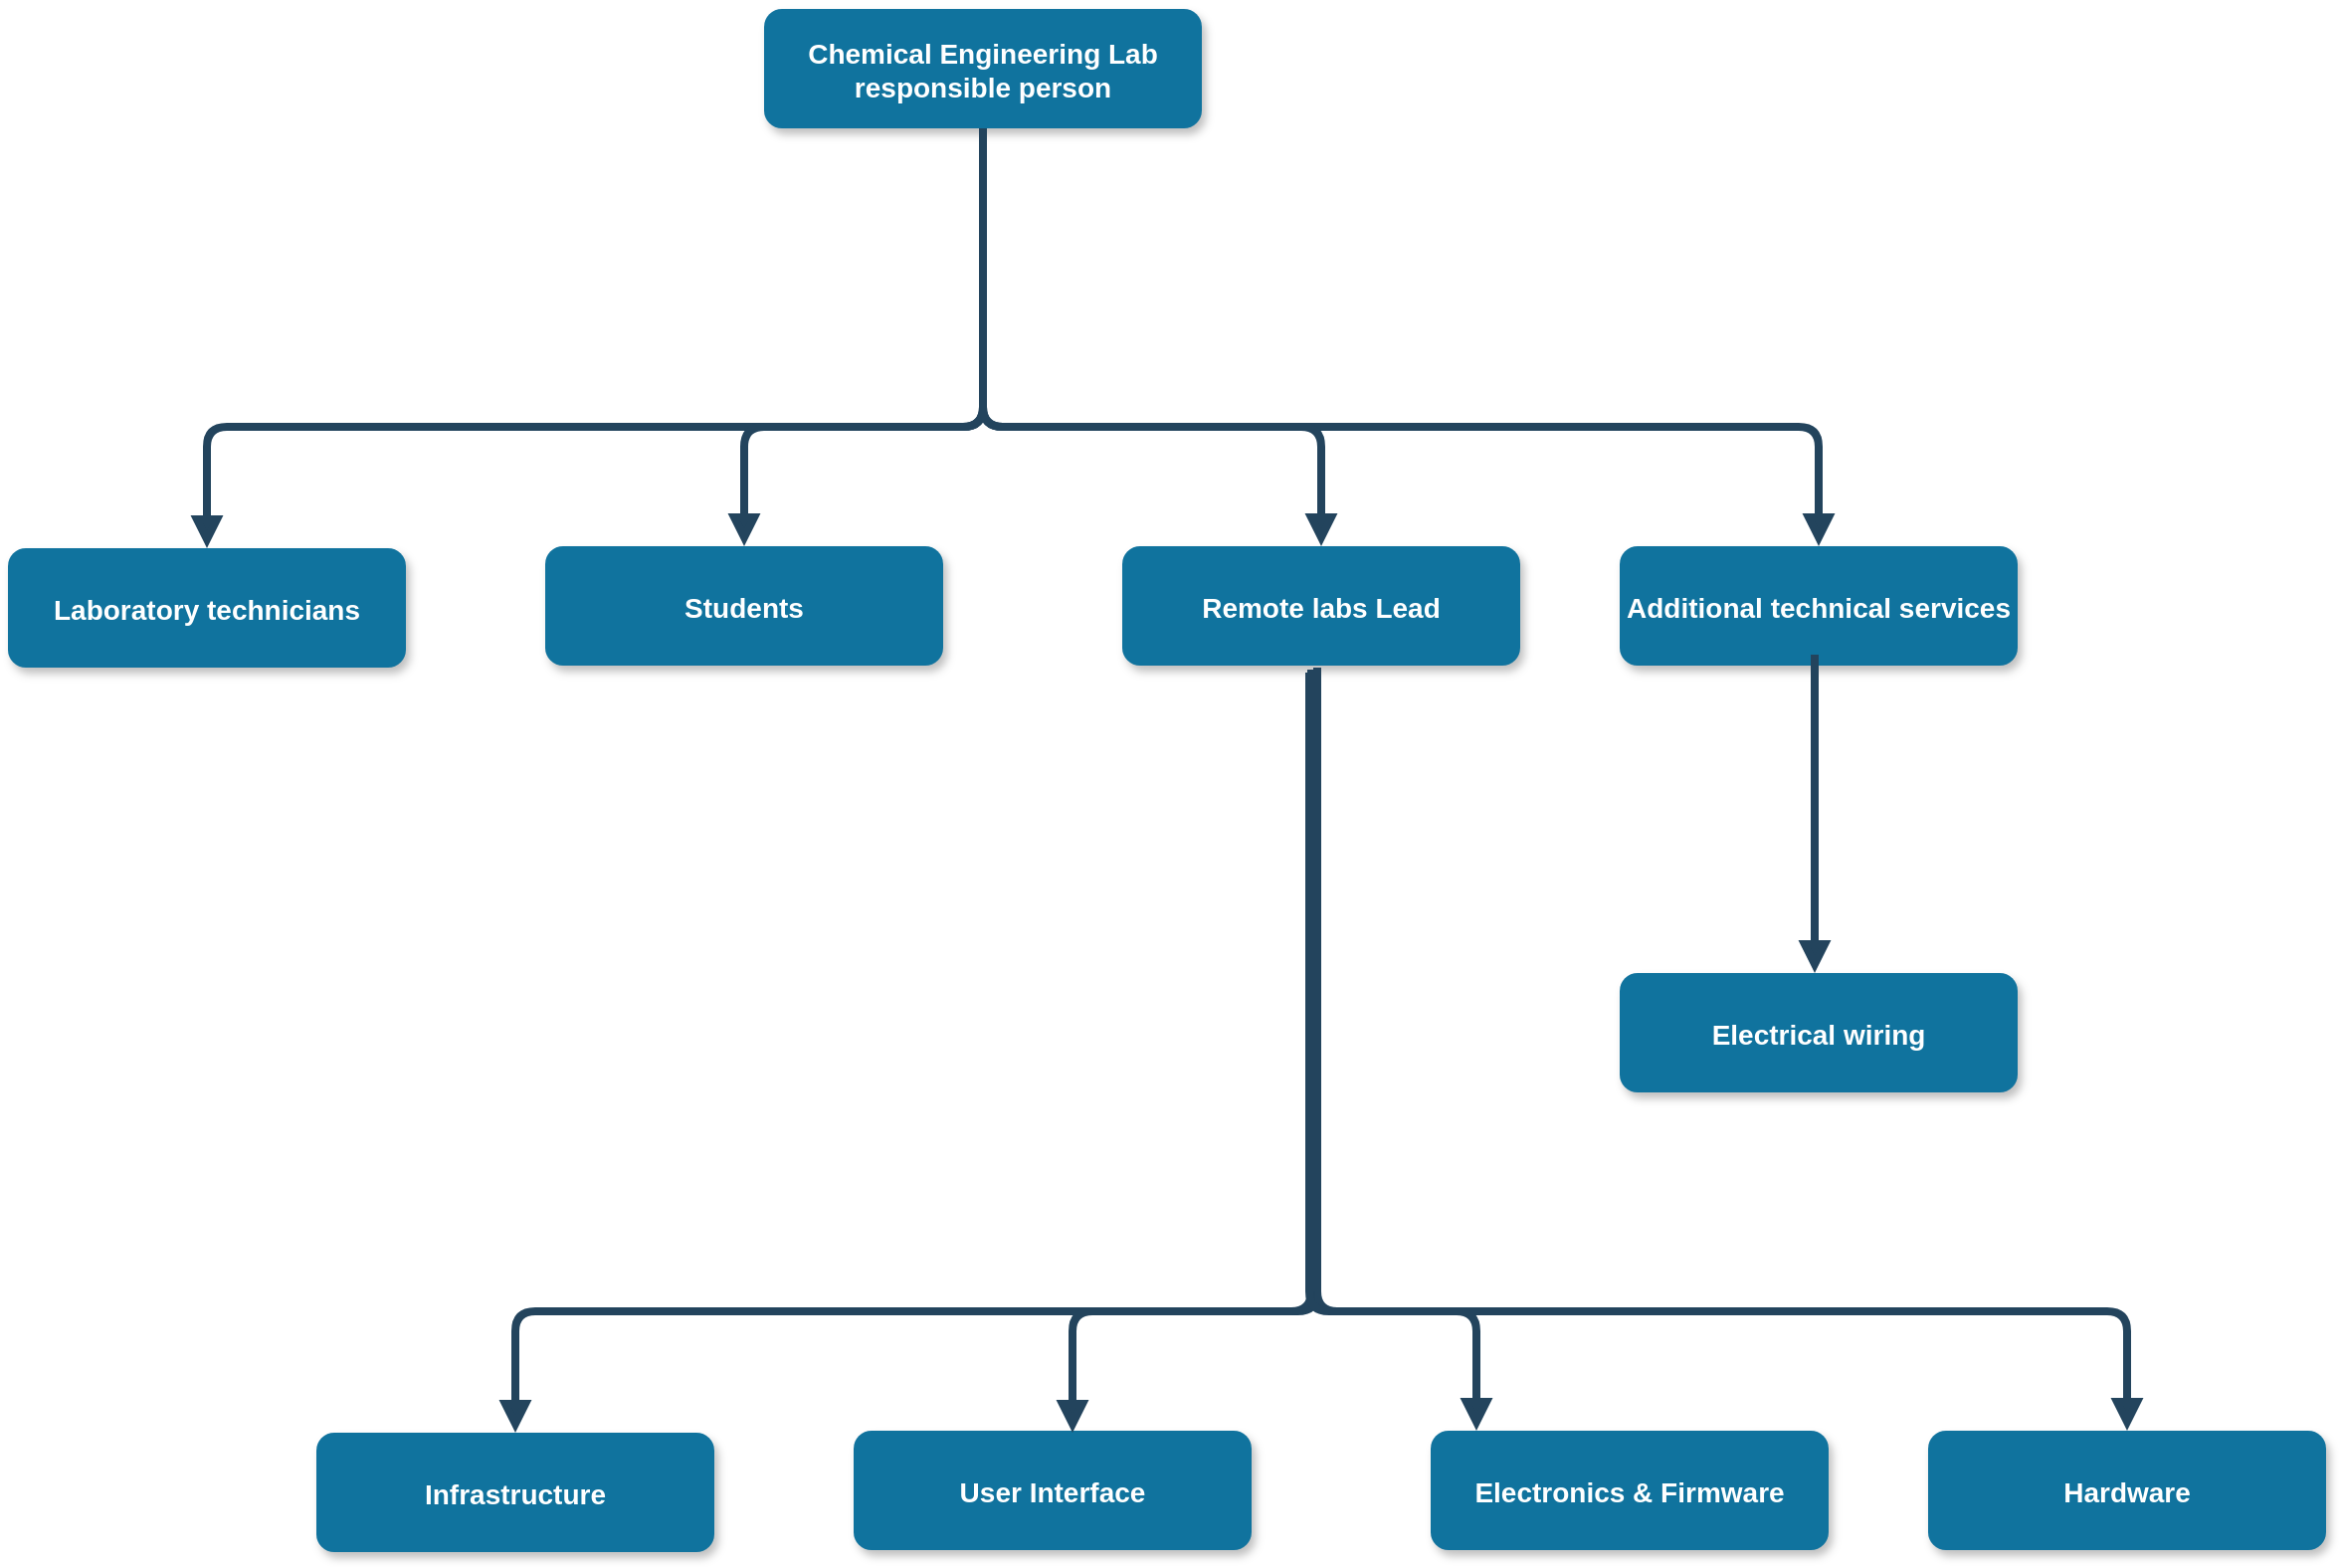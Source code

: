 <mxfile version="25.0.1">
  <diagram name="Page-1" id="97916047-d0de-89f5-080d-49f4d83e522f">
    <mxGraphModel dx="1364" dy="879" grid="1" gridSize="10" guides="1" tooltips="1" connect="1" arrows="1" fold="1" page="1" pageScale="1.5" pageWidth="1169" pageHeight="827" background="none" math="0" shadow="0">
      <root>
        <mxCell id="0" />
        <mxCell id="1" parent="0" />
        <mxCell id="3" value="Chemical Engineering Lab&#xa;responsible person" style="rounded=1;fillColor=#10739E;strokeColor=none;shadow=1;gradientColor=none;fontStyle=1;fontColor=#FFFFFF;fontSize=14;" parent="1" vertex="1">
          <mxGeometry x="662" y="345.5" width="220" height="60" as="geometry" />
        </mxCell>
        <mxCell id="8" value="Laboratory technicians" style="rounded=1;fillColor=#10739E;strokeColor=none;shadow=1;gradientColor=none;fontStyle=1;fontColor=#FFFFFF;fontSize=14;" parent="1" vertex="1">
          <mxGeometry x="282" y="616.5" width="200" height="60" as="geometry" />
        </mxCell>
        <mxCell id="13" value="Students" style="rounded=1;fillColor=#10739E;strokeColor=none;shadow=1;gradientColor=none;fontStyle=1;fontColor=#FFFFFF;fontSize=14;" parent="1" vertex="1">
          <mxGeometry x="552" y="615.5" width="200" height="60" as="geometry" />
        </mxCell>
        <mxCell id="18" value="Remote labs Lead" style="rounded=1;fillColor=#10739E;strokeColor=none;shadow=1;gradientColor=none;fontStyle=1;fontColor=#FFFFFF;fontSize=14;" parent="1" vertex="1">
          <mxGeometry x="842" y="615.5" width="200" height="60" as="geometry" />
        </mxCell>
        <mxCell id="23" value="Additional technical services" style="rounded=1;fillColor=#10739E;strokeColor=none;shadow=1;gradientColor=none;fontStyle=1;fontColor=#FFFFFF;fontSize=14;" parent="1" vertex="1">
          <mxGeometry x="1092" y="615.5" width="200" height="60" as="geometry" />
        </mxCell>
        <mxCell id="34" value="" style="edgeStyle=elbowEdgeStyle;elbow=vertical;strokeWidth=4;endArrow=block;endFill=1;fontStyle=1;strokeColor=#23445D;" parent="1" source="3" target="8" edge="1">
          <mxGeometry x="22" y="165.5" width="100" height="100" as="geometry">
            <mxPoint x="22" y="265.5" as="sourcePoint" />
            <mxPoint x="122" y="165.5" as="targetPoint" />
            <Array as="points">
              <mxPoint x="552" y="555.5" />
            </Array>
          </mxGeometry>
        </mxCell>
        <mxCell id="37" value="" style="edgeStyle=elbowEdgeStyle;elbow=vertical;strokeWidth=4;endArrow=block;endFill=1;fontStyle=1;strokeColor=#23445D;" parent="1" source="3" target="23" edge="1">
          <mxGeometry x="22" y="165.5" width="100" height="100" as="geometry">
            <mxPoint x="22" y="265.5" as="sourcePoint" />
            <mxPoint x="122" y="165.5" as="targetPoint" />
            <Array as="points">
              <mxPoint x="972" y="555.5" />
            </Array>
          </mxGeometry>
        </mxCell>
        <mxCell id="54" value="" style="edgeStyle=elbowEdgeStyle;elbow=vertical;strokeWidth=4;endArrow=block;endFill=1;fontStyle=1;strokeColor=#23445D;" parent="1" source="3" target="13" edge="1">
          <mxGeometry x="22" y="165.5" width="100" height="100" as="geometry">
            <mxPoint x="22" y="265.5" as="sourcePoint" />
            <mxPoint x="122" y="165.5" as="targetPoint" />
            <Array as="points">
              <mxPoint x="652" y="555.5" />
            </Array>
          </mxGeometry>
        </mxCell>
        <mxCell id="55" value="" style="edgeStyle=elbowEdgeStyle;elbow=vertical;strokeWidth=4;endArrow=block;endFill=1;fontStyle=1;strokeColor=#23445D;" parent="1" source="3" target="18" edge="1">
          <mxGeometry x="22" y="165.5" width="100" height="100" as="geometry">
            <mxPoint x="22" y="265.5" as="sourcePoint" />
            <mxPoint x="122" y="165.5" as="targetPoint" />
            <Array as="points">
              <mxPoint x="942" y="555.5" />
            </Array>
          </mxGeometry>
        </mxCell>
        <mxCell id="qBAFX8p-pL9AhC7b1bqR-57" value="Infrastructure" style="rounded=1;fillColor=#10739E;strokeColor=none;shadow=1;gradientColor=none;fontStyle=1;fontColor=#FFFFFF;fontSize=14;" vertex="1" parent="1">
          <mxGeometry x="437" y="1061" width="200" height="60" as="geometry" />
        </mxCell>
        <mxCell id="qBAFX8p-pL9AhC7b1bqR-58" value="User Interface" style="rounded=1;fillColor=#10739E;strokeColor=none;shadow=1;gradientColor=none;fontStyle=1;fontColor=#FFFFFF;fontSize=14;" vertex="1" parent="1">
          <mxGeometry x="707" y="1060" width="200" height="60" as="geometry" />
        </mxCell>
        <mxCell id="qBAFX8p-pL9AhC7b1bqR-59" value="Electronics &amp; Firmware" style="rounded=1;fillColor=#10739E;strokeColor=none;shadow=1;gradientColor=none;fontStyle=1;fontColor=#FFFFFF;fontSize=14;" vertex="1" parent="1">
          <mxGeometry x="997" y="1060" width="200" height="60" as="geometry" />
        </mxCell>
        <mxCell id="qBAFX8p-pL9AhC7b1bqR-60" value="Hardware" style="rounded=1;fillColor=#10739E;strokeColor=none;shadow=1;gradientColor=none;fontStyle=1;fontColor=#FFFFFF;fontSize=14;" vertex="1" parent="1">
          <mxGeometry x="1247" y="1060" width="200" height="60" as="geometry" />
        </mxCell>
        <mxCell id="qBAFX8p-pL9AhC7b1bqR-61" value="" style="edgeStyle=elbowEdgeStyle;elbow=vertical;strokeWidth=4;endArrow=block;endFill=1;fontStyle=1;strokeColor=#23445D;" edge="1" target="qBAFX8p-pL9AhC7b1bqR-57" parent="1">
          <mxGeometry x="22" y="165.5" width="100" height="100" as="geometry">
            <mxPoint x="940" y="676.5" as="sourcePoint" />
            <mxPoint x="290" y="436" as="targetPoint" />
            <Array as="points">
              <mxPoint x="730" y="1000" />
            </Array>
          </mxGeometry>
        </mxCell>
        <mxCell id="qBAFX8p-pL9AhC7b1bqR-62" value="" style="edgeStyle=elbowEdgeStyle;elbow=vertical;strokeWidth=4;endArrow=block;endFill=1;fontStyle=1;strokeColor=#23445D;" edge="1" target="qBAFX8p-pL9AhC7b1bqR-60" parent="1">
          <mxGeometry x="22" y="165.5" width="100" height="100" as="geometry">
            <mxPoint x="940" y="676.5" as="sourcePoint" />
            <mxPoint x="290" y="436" as="targetPoint" />
            <Array as="points">
              <mxPoint x="1130" y="1000" />
            </Array>
          </mxGeometry>
        </mxCell>
        <mxCell id="qBAFX8p-pL9AhC7b1bqR-63" value="" style="edgeStyle=elbowEdgeStyle;elbow=vertical;strokeWidth=4;endArrow=block;endFill=1;fontStyle=1;strokeColor=#23445D;" edge="1" parent="1">
          <mxGeometry x="22" y="165.5" width="100" height="100" as="geometry">
            <mxPoint x="937" y="677.5" as="sourcePoint" />
            <mxPoint x="817" y="1061" as="targetPoint" />
            <Array as="points">
              <mxPoint x="870" y="1000" />
            </Array>
          </mxGeometry>
        </mxCell>
        <mxCell id="qBAFX8p-pL9AhC7b1bqR-64" value="" style="edgeStyle=elbowEdgeStyle;elbow=vertical;strokeWidth=4;endArrow=block;endFill=1;fontStyle=1;strokeColor=#23445D;exitX=0.47;exitY=1.058;exitDx=0;exitDy=0;exitPerimeter=0;" edge="1" target="qBAFX8p-pL9AhC7b1bqR-59" parent="1" source="18">
          <mxGeometry x="22" y="165.5" width="100" height="100" as="geometry">
            <mxPoint x="940" y="676.5" as="sourcePoint" />
            <mxPoint x="290" y="436" as="targetPoint" />
            <Array as="points">
              <mxPoint x="1020" y="1000" />
            </Array>
          </mxGeometry>
        </mxCell>
        <mxCell id="qBAFX8p-pL9AhC7b1bqR-65" value="" style="edgeStyle=elbowEdgeStyle;elbow=vertical;strokeWidth=4;endArrow=block;endFill=1;fontStyle=1;strokeColor=#23445D;" edge="1" parent="1">
          <mxGeometry x="22" y="165.5" width="100" height="100" as="geometry">
            <mxPoint x="1190" y="670" as="sourcePoint" />
            <mxPoint x="1190" y="830" as="targetPoint" />
            <Array as="points">
              <mxPoint x="1360" y="819.5" />
            </Array>
          </mxGeometry>
        </mxCell>
        <mxCell id="qBAFX8p-pL9AhC7b1bqR-66" value="Electrical wiring" style="rounded=1;fillColor=#10739E;strokeColor=none;shadow=1;gradientColor=none;fontStyle=1;fontColor=#FFFFFF;fontSize=14;" vertex="1" parent="1">
          <mxGeometry x="1092" y="830" width="200" height="60" as="geometry" />
        </mxCell>
      </root>
    </mxGraphModel>
  </diagram>
</mxfile>
